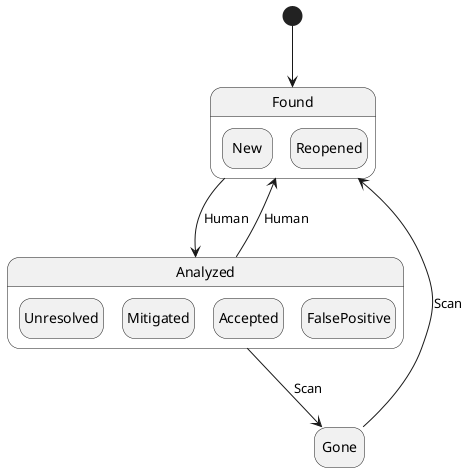 
@startuml status_states
hide empty description
[*] --> Found


Gone --> Found : Scan

state Found {
    state New
    state Reopened
}

Found --> Analyzed : Human

state Analyzed {
    state Unresolved
    state Mitigated
    state Accepted
    state FalsePositive
}

Analyzed --> Found : Human
Analyzed --> Gone : Scan


@enduml